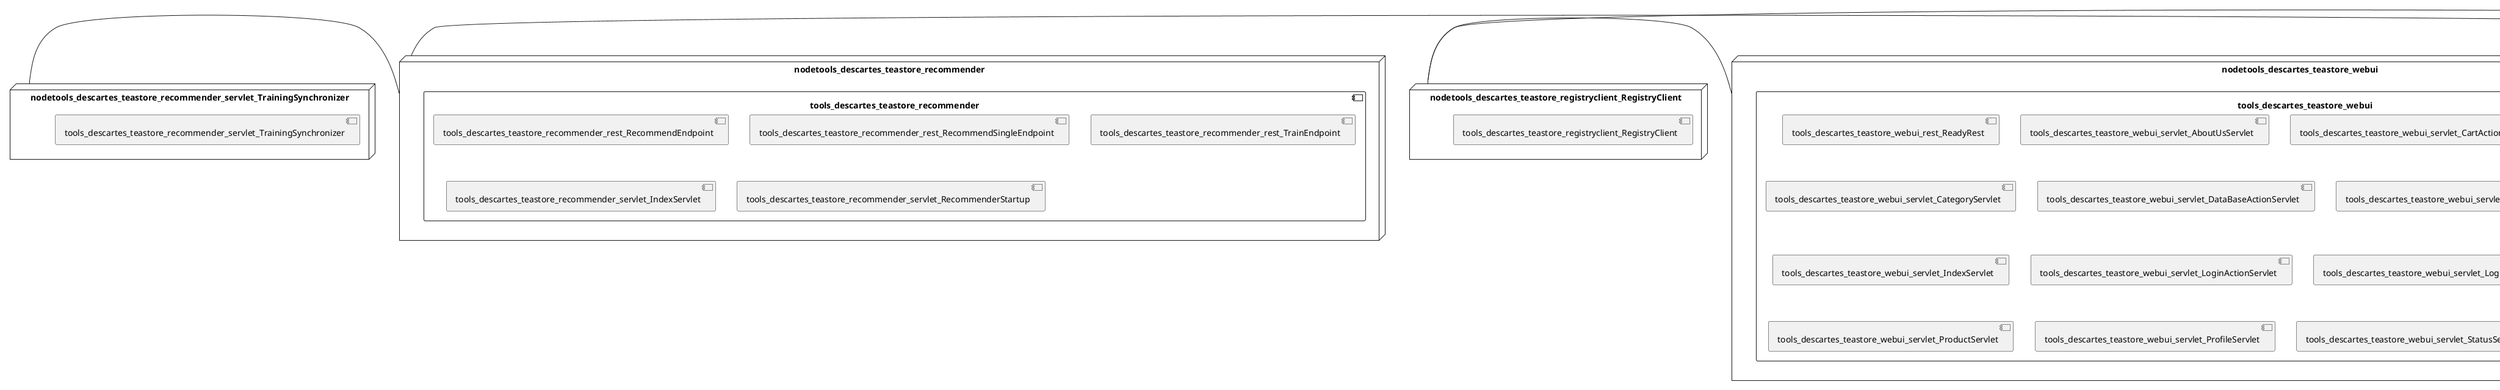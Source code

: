 @startuml
skinparam fixCircleLabelOverlapping true
skinparam componentStyle uml2
node nodetools_descartes_teastore_auth {
component tools_descartes_teastore_auth {
[tools_descartes_teastore_auth_rest_AuthCartRest] [[descartesresearch-teastore-psr.system#_0GK9XF0wEe-FKcPDWR8Ctw]]
[tools_descartes_teastore_auth_rest_AuthUserActionsRest] [[descartesresearch-teastore-psr.system#_0GK9XF0wEe-FKcPDWR8Ctw]]
[tools_descartes_teastore_auth_rest_ReadyRest] [[descartesresearch-teastore-psr.system#_0GK9XF0wEe-FKcPDWR8Ctw]]
[tools_descartes_teastore_auth_startup_AuthStartup] [[descartesresearch-teastore-psr.system#_0GK9XF0wEe-FKcPDWR8Ctw]]
}
}
node nodetools_descartes_teastore_image {
component tools_descartes_teastore_image {
[tools_descartes_teastore_image_rest_ImageProviderEndpoint] [[descartesresearch-teastore-psr.system#_0GK9XF0wEe-FKcPDWR8Ctw]]
[tools_descartes_teastore_image_setup_ImageProviderStartup] [[descartesresearch-teastore-psr.system#_0GK9XF0wEe-FKcPDWR8Ctw]]
}
}
node nodetools_descartes_teastore_kieker_rabbitmq {
component tools_descartes_teastore_kieker_rabbitmq {
[tools_descartes_teastore_kieker_rabbitmq_DisplayLogs] [[descartesresearch-teastore-psr.system#_0GK9XF0wEe-FKcPDWR8Ctw]]
[tools_descartes_teastore_kieker_rabbitmq_IndexServlet] [[descartesresearch-teastore-psr.system#_0GK9XF0wEe-FKcPDWR8Ctw]]
[tools_descartes_teastore_kieker_rabbitmq_Reset] [[descartesresearch-teastore-psr.system#_0GK9XF0wEe-FKcPDWR8Ctw]]
}
}
node nodetools_descartes_teastore_persistence {
component tools_descartes_teastore_persistence {
[tools_descartes_teastore_persistence_rest_CacheManagerEndpoint] [[descartesresearch-teastore-psr.system#_0GK9XF0wEe-FKcPDWR8Ctw]]
[tools_descartes_teastore_persistence_rest_CategoryEndpoint] [[descartesresearch-teastore-psr.system#_0GK9XF0wEe-FKcPDWR8Ctw]]
[tools_descartes_teastore_persistence_rest_DatabaseGenerationEndpoint] [[descartesresearch-teastore-psr.system#_0GK9XF0wEe-FKcPDWR8Ctw]]
[tools_descartes_teastore_persistence_rest_OrderEndpoint] [[descartesresearch-teastore-psr.system#_0GK9XF0wEe-FKcPDWR8Ctw]]
[tools_descartes_teastore_persistence_rest_OrderItemEndpoint] [[descartesresearch-teastore-psr.system#_0GK9XF0wEe-FKcPDWR8Ctw]]
[tools_descartes_teastore_persistence_rest_ProductEndpoint] [[descartesresearch-teastore-psr.system#_0GK9XF0wEe-FKcPDWR8Ctw]]
[tools_descartes_teastore_persistence_rest_UserEndpoint] [[descartesresearch-teastore-psr.system#_0GK9XF0wEe-FKcPDWR8Ctw]]
[tools_descartes_teastore_persistence_servlet_IndexServlet] [[descartesresearch-teastore-psr.system#_0GK9XF0wEe-FKcPDWR8Ctw]]
}
}
node nodetools_descartes_teastore_recommender {
component tools_descartes_teastore_recommender {
[tools_descartes_teastore_recommender_rest_RecommendEndpoint] [[descartesresearch-teastore-psr.system#_0GK9XF0wEe-FKcPDWR8Ctw]]
[tools_descartes_teastore_recommender_rest_RecommendSingleEndpoint] [[descartesresearch-teastore-psr.system#_0GK9XF0wEe-FKcPDWR8Ctw]]
[tools_descartes_teastore_recommender_rest_TrainEndpoint] [[descartesresearch-teastore-psr.system#_0GK9XF0wEe-FKcPDWR8Ctw]]
[tools_descartes_teastore_recommender_servlet_IndexServlet] [[descartesresearch-teastore-psr.system#_0GK9XF0wEe-FKcPDWR8Ctw]]
[tools_descartes_teastore_recommender_servlet_RecommenderStartup] [[descartesresearch-teastore-psr.system#_0GK9XF0wEe-FKcPDWR8Ctw]]
}
}
node nodetools_descartes_teastore_registry {
component tools_descartes_teastore_registry {
[tools_descartes_teastore_registry_rest_RegistryREST] [[descartesresearch-teastore-psr.system#_0GK9XF0wEe-FKcPDWR8Ctw]]
[tools_descartes_teastore_registry_rest_RegistryStartup] [[descartesresearch-teastore-psr.system#_0GK9XF0wEe-FKcPDWR8Ctw]]
[tools_descartes_teastore_registry_servlet_IndexServlet] [[descartesresearch-teastore-psr.system#_0GK9XF0wEe-FKcPDWR8Ctw]]
}
}
node nodetools_descartes_teastore_webui {
component tools_descartes_teastore_webui {
[tools_descartes_teastore_webui_rest_ReadyRest] [[descartesresearch-teastore-psr.system#_0GK9XF0wEe-FKcPDWR8Ctw]]
[tools_descartes_teastore_webui_servlet_AboutUsServlet] [[descartesresearch-teastore-psr.system#_0GK9XF0wEe-FKcPDWR8Ctw]]
[tools_descartes_teastore_webui_servlet_CartActionServlet] [[descartesresearch-teastore-psr.system#_0GK9XF0wEe-FKcPDWR8Ctw]]
[tools_descartes_teastore_webui_servlet_CartServlet] [[descartesresearch-teastore-psr.system#_0GK9XF0wEe-FKcPDWR8Ctw]]
[tools_descartes_teastore_webui_servlet_CategoryServlet] [[descartesresearch-teastore-psr.system#_0GK9XF0wEe-FKcPDWR8Ctw]]
[tools_descartes_teastore_webui_servlet_DataBaseActionServlet] [[descartesresearch-teastore-psr.system#_0GK9XF0wEe-FKcPDWR8Ctw]]
[tools_descartes_teastore_webui_servlet_DataBaseServlet] [[descartesresearch-teastore-psr.system#_0GK9XF0wEe-FKcPDWR8Ctw]]
[tools_descartes_teastore_webui_servlet_ErrorServlet] [[descartesresearch-teastore-psr.system#_0GK9XF0wEe-FKcPDWR8Ctw]]
[tools_descartes_teastore_webui_servlet_IndexServlet] [[descartesresearch-teastore-psr.system#_0GK9XF0wEe-FKcPDWR8Ctw]]
[tools_descartes_teastore_webui_servlet_LoginActionServlet] [[descartesresearch-teastore-psr.system#_0GK9XF0wEe-FKcPDWR8Ctw]]
[tools_descartes_teastore_webui_servlet_LoginServlet] [[descartesresearch-teastore-psr.system#_0GK9XF0wEe-FKcPDWR8Ctw]]
[tools_descartes_teastore_webui_servlet_OrderServlet] [[descartesresearch-teastore-psr.system#_0GK9XF0wEe-FKcPDWR8Ctw]]
[tools_descartes_teastore_webui_servlet_ProductServlet] [[descartesresearch-teastore-psr.system#_0GK9XF0wEe-FKcPDWR8Ctw]]
[tools_descartes_teastore_webui_servlet_ProfileServlet] [[descartesresearch-teastore-psr.system#_0GK9XF0wEe-FKcPDWR8Ctw]]
[tools_descartes_teastore_webui_servlet_StatusServlet] [[descartesresearch-teastore-psr.system#_0GK9XF0wEe-FKcPDWR8Ctw]]
[tools_descartes_teastore_webui_startup_WebuiStartup] [[descartesresearch-teastore-psr.system#_0GK9XF0wEe-FKcPDWR8Ctw]]
}
}
node nodetools_descartes_teastore_recommender_servlet_TrainingSynchronizer {
[tools_descartes_teastore_recommender_servlet_TrainingSynchronizer] [[descartesresearch-teastore-psr.system#_0GK9XF0wEe-FKcPDWR8Ctw]]
}
node nodetools_descartes_teastore_registry_rest_Registry {
[tools_descartes_teastore_registry_rest_Registry] [[descartesresearch-teastore-psr.system#_0GK9XF0wEe-FKcPDWR8Ctw]]
}
node nodetools_descartes_teastore_registryclient_RegistryClient {
[tools_descartes_teastore_registryclient_RegistryClient] [[descartesresearch-teastore-psr.system#_0GK9XF0wEe-FKcPDWR8Ctw]]
}
node nodetools_descartes_teastore_registryclient_loadbalancers_ServiceLoadBalancer {
[tools_descartes_teastore_registryclient_loadbalancers_ServiceLoadBalancer] [[descartesresearch-teastore-psr.system#_0GK9XF0wEe-FKcPDWR8Ctw]]
}
node nodetools_descartes_teastore_registryclient_util_RESTClient {
[tools_descartes_teastore_registryclient_util_RESTClient] [[descartesresearch-teastore-psr.system#_0GK9XF0wEe-FKcPDWR8Ctw]]
}
[nodetools_descartes_teastore_recommender_servlet_TrainingSynchronizer] - [nodetools_descartes_teastore_recommender]
[nodetools_descartes_teastore_registryclient_RegistryClient] - [nodetools_descartes_teastore_webui]
[nodetools_descartes_teastore_registryclient_util_RESTClient] - [nodetools_descartes_teastore_recommender]
[nodetools_descartes_teastore_registry] - [nodetools_descartes_teastore_registryclient_RegistryClient]

@enduml

